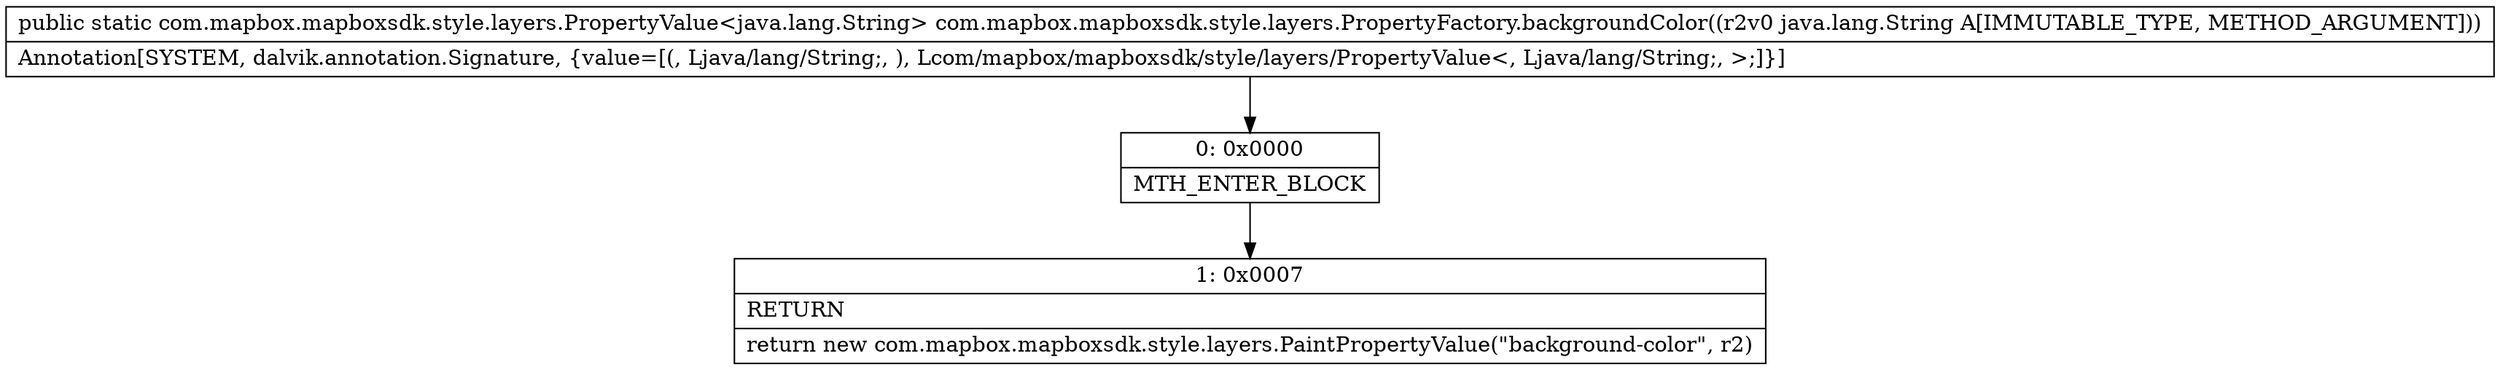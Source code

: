 digraph "CFG forcom.mapbox.mapboxsdk.style.layers.PropertyFactory.backgroundColor(Ljava\/lang\/String;)Lcom\/mapbox\/mapboxsdk\/style\/layers\/PropertyValue;" {
Node_0 [shape=record,label="{0\:\ 0x0000|MTH_ENTER_BLOCK\l}"];
Node_1 [shape=record,label="{1\:\ 0x0007|RETURN\l|return new com.mapbox.mapboxsdk.style.layers.PaintPropertyValue(\"background\-color\", r2)\l}"];
MethodNode[shape=record,label="{public static com.mapbox.mapboxsdk.style.layers.PropertyValue\<java.lang.String\> com.mapbox.mapboxsdk.style.layers.PropertyFactory.backgroundColor((r2v0 java.lang.String A[IMMUTABLE_TYPE, METHOD_ARGUMENT]))  | Annotation[SYSTEM, dalvik.annotation.Signature, \{value=[(, Ljava\/lang\/String;, ), Lcom\/mapbox\/mapboxsdk\/style\/layers\/PropertyValue\<, Ljava\/lang\/String;, \>;]\}]\l}"];
MethodNode -> Node_0;
Node_0 -> Node_1;
}

